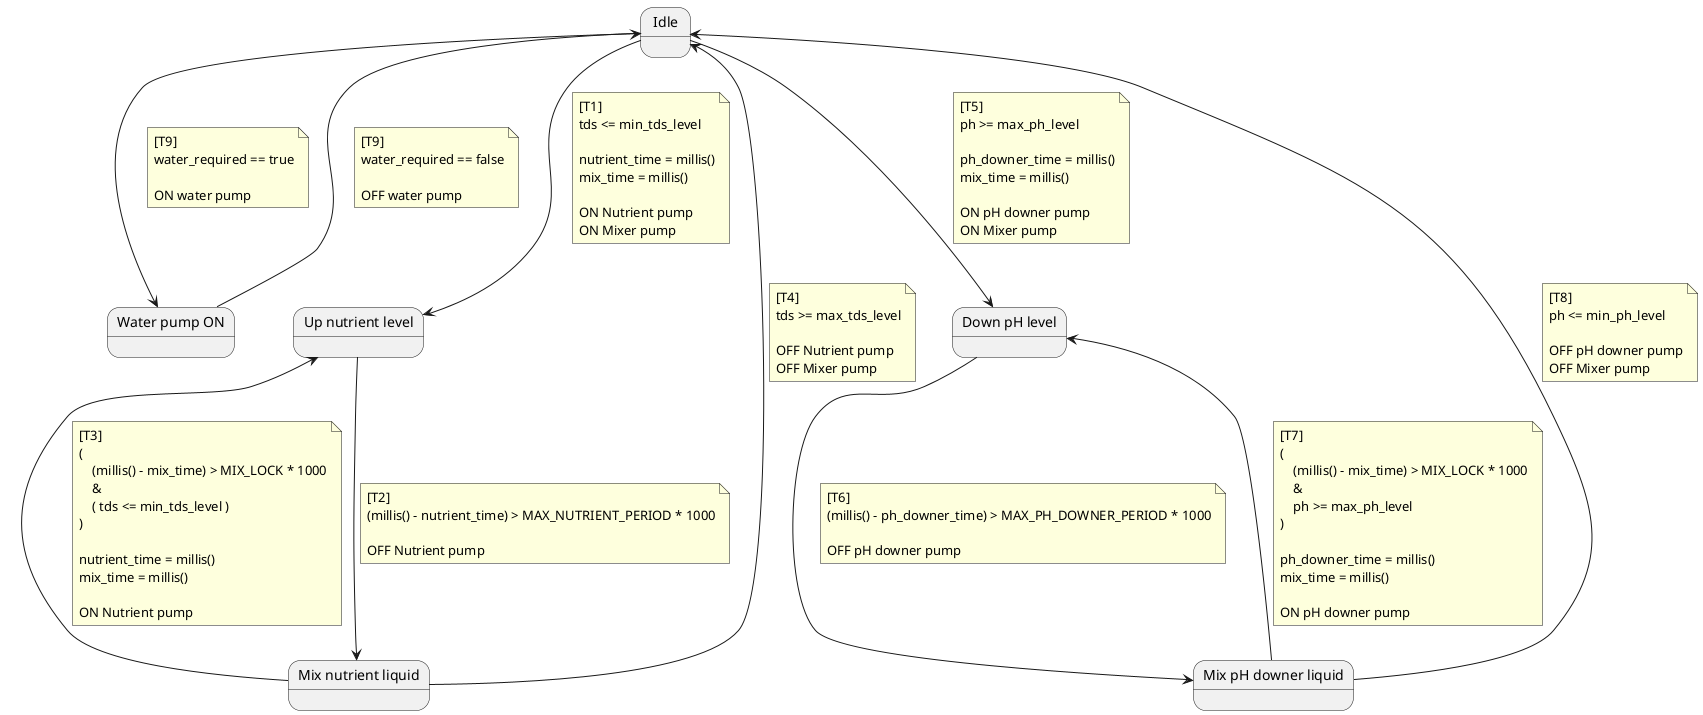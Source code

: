 
@startuml

state "Idle" as IDLE
state "Water pump ON" as WATER_PUMP_ON
state "Up nutrient level" as UP_NUTRIENT_LEVEL
state "Mix nutrient liquid" as MIX_NUTRIENT_LIQUID
state "Down pH level" as DOWN_PH_LEVEL
state "Mix pH downer liquid" as MIX_PH_DOWNER_LIQUID

IDLE --> UP_NUTRIENT_LEVEL
note on link
[T1]
tds <= min_tds_level

nutrient_time = millis()
mix_time = millis()

ON Nutrient pump
ON Mixer pump
end note

UP_NUTRIENT_LEVEL --> MIX_NUTRIENT_LIQUID
note on link
[T2]
(millis() - nutrient_time) > MAX_NUTRIENT_PERIOD * 1000

OFF Nutrient pump
end note

MIX_NUTRIENT_LIQUID --> UP_NUTRIENT_LEVEL
note on link
[T3]
(
    (millis() - mix_time) > MIX_LOCK * 1000
    &
    ( tds <= min_tds_level )
)

nutrient_time = millis()
mix_time = millis()

ON Nutrient pump
end note

MIX_NUTRIENT_LIQUID --> IDLE
note on link
[T4]
tds >= max_tds_level

OFF Nutrient pump
OFF Mixer pump
end note

IDLE --> DOWN_PH_LEVEL
note on link
[T5]
ph >= max_ph_level

ph_downer_time = millis()
mix_time = millis()

ON pH downer pump
ON Mixer pump
end note

DOWN_PH_LEVEL --> MIX_PH_DOWNER_LIQUID
note on link
[T6]
(millis() - ph_downer_time) > MAX_PH_DOWNER_PERIOD * 1000

OFF pH downer pump
end note

MIX_PH_DOWNER_LIQUID --> DOWN_PH_LEVEL
note on link
[T7]
(
    (millis() - mix_time) > MIX_LOCK * 1000
    &
    ph >= max_ph_level
)

ph_downer_time = millis()
mix_time = millis()

ON pH downer pump
end note


MIX_PH_DOWNER_LIQUID --> IDLE
note on link
[T8]
ph <= min_ph_level

OFF pH downer pump
OFF Mixer pump
end note

IDLE --> WATER_PUMP_ON
note on link
[T9]
water_required == true

ON water pump
end note

WATER_PUMP_ON --> IDLE
note on link
[T9]
water_required == false

OFF water pump
end note

@enduml